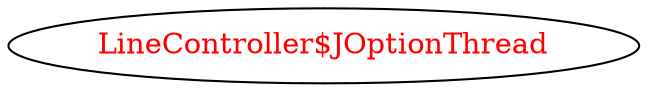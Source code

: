 digraph dependencyGraph {
 concentrate=true;
 ranksep="2.0";
 rankdir="LR"; 
 splines="ortho";
"LineController$JOptionThread" [fontcolor="red"];
}